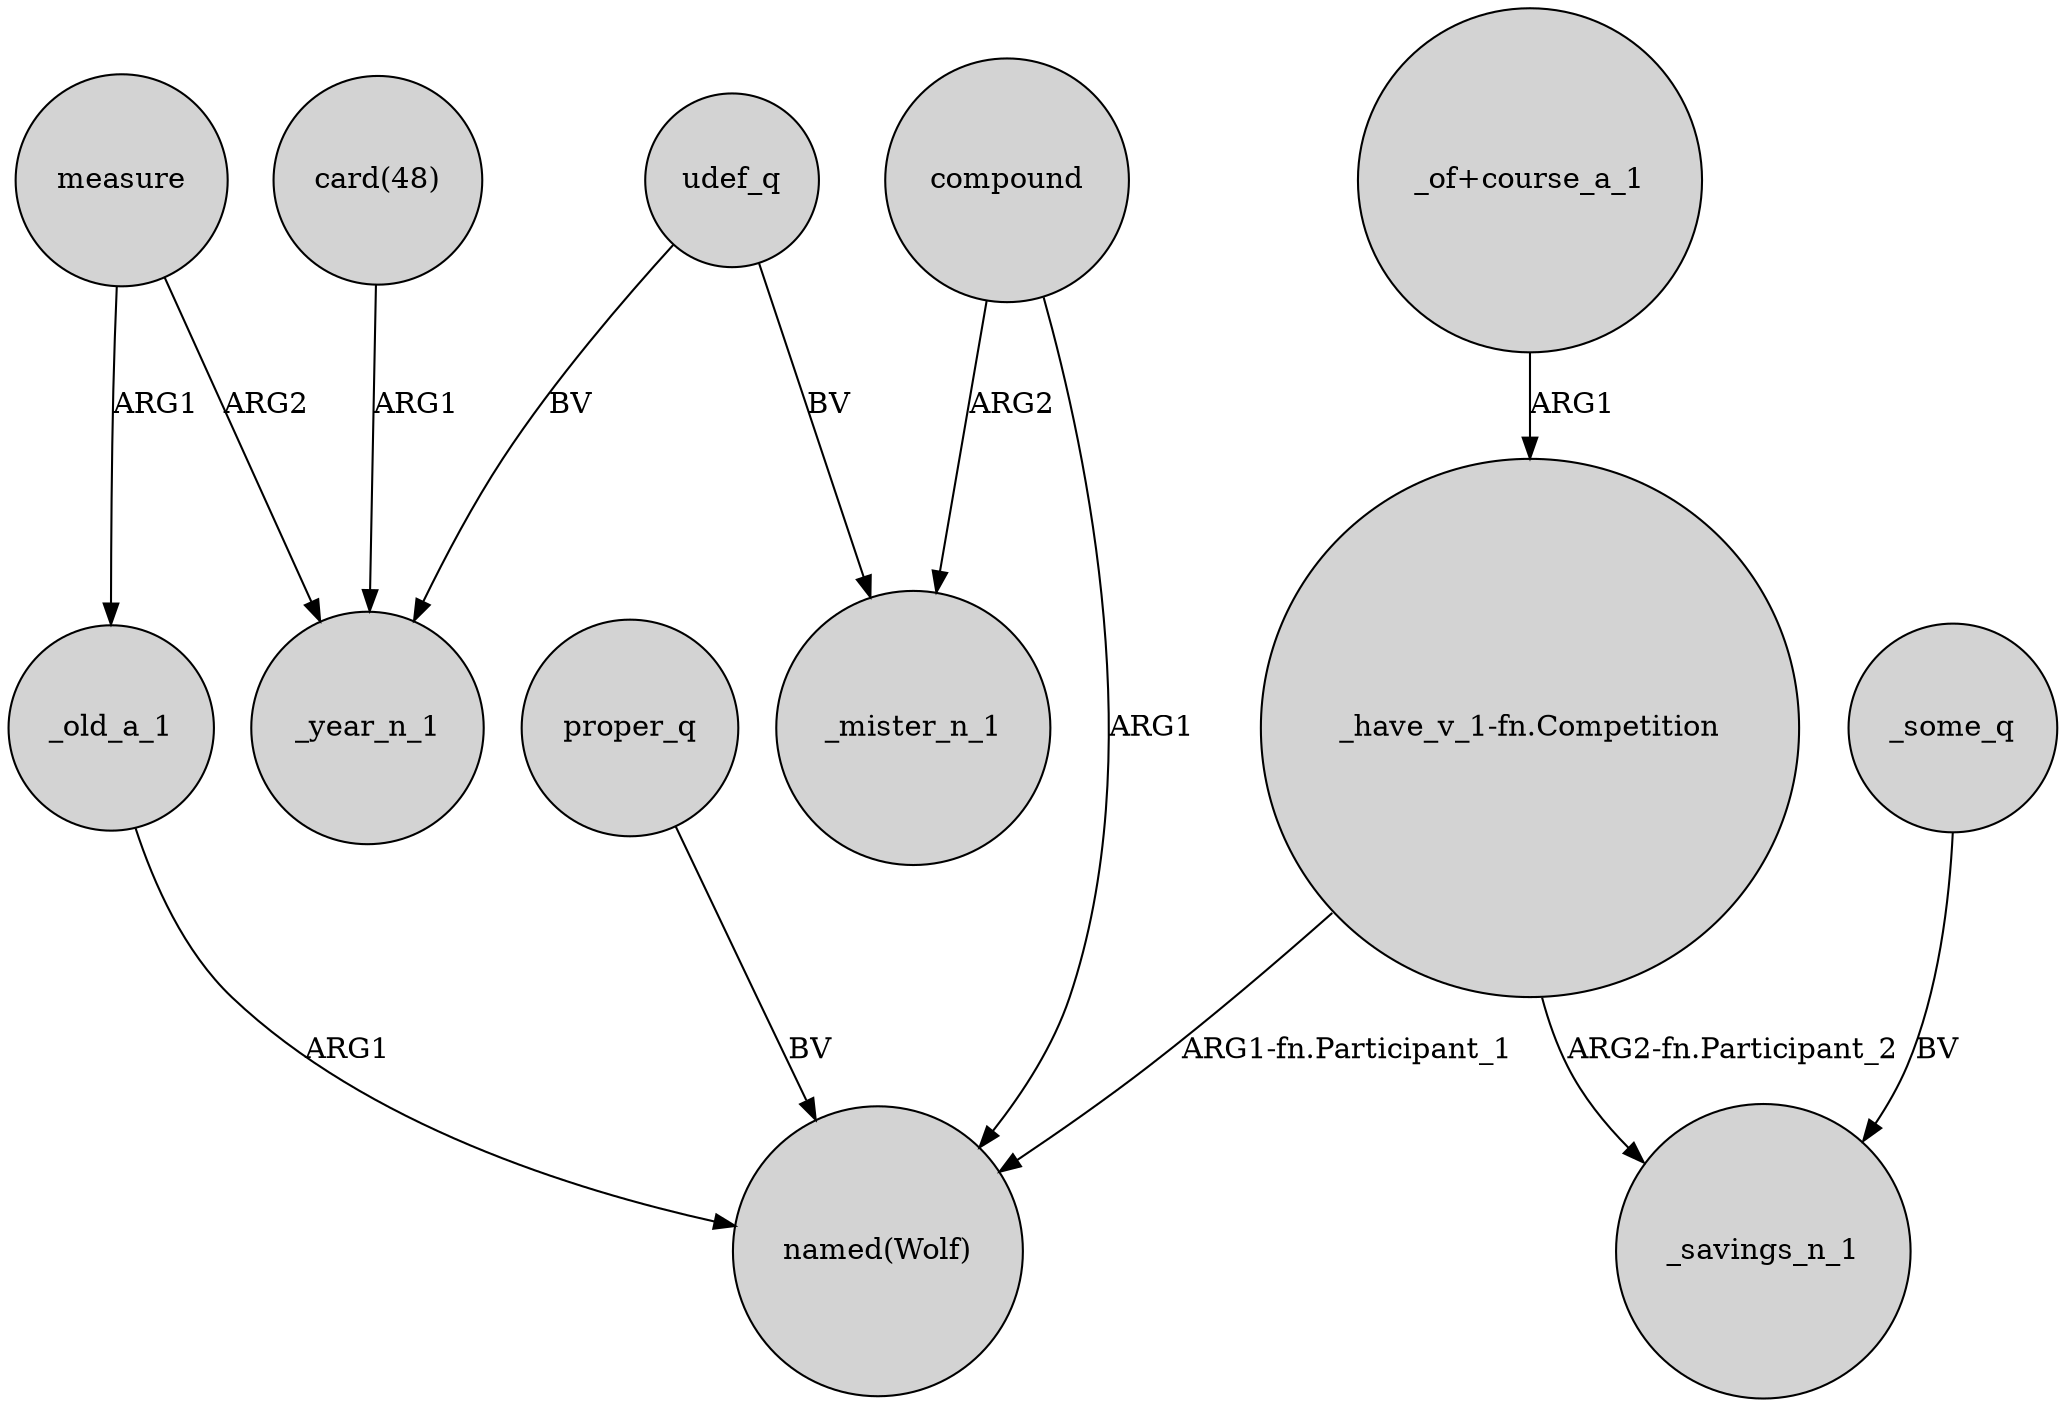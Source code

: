 digraph {
	node [shape=circle style=filled]
	"_have_v_1-fn.Competition" -> "named(Wolf)" [label="ARG1-fn.Participant_1"]
	compound -> "named(Wolf)" [label=ARG1]
	"_of+course_a_1" -> "_have_v_1-fn.Competition" [label=ARG1]
	proper_q -> "named(Wolf)" [label=BV]
	udef_q -> _year_n_1 [label=BV]
	compound -> _mister_n_1 [label=ARG2]
	"card(48)" -> _year_n_1 [label=ARG1]
	udef_q -> _mister_n_1 [label=BV]
	measure -> _old_a_1 [label=ARG1]
	_old_a_1 -> "named(Wolf)" [label=ARG1]
	"_have_v_1-fn.Competition" -> _savings_n_1 [label="ARG2-fn.Participant_2"]
	_some_q -> _savings_n_1 [label=BV]
	measure -> _year_n_1 [label=ARG2]
}
